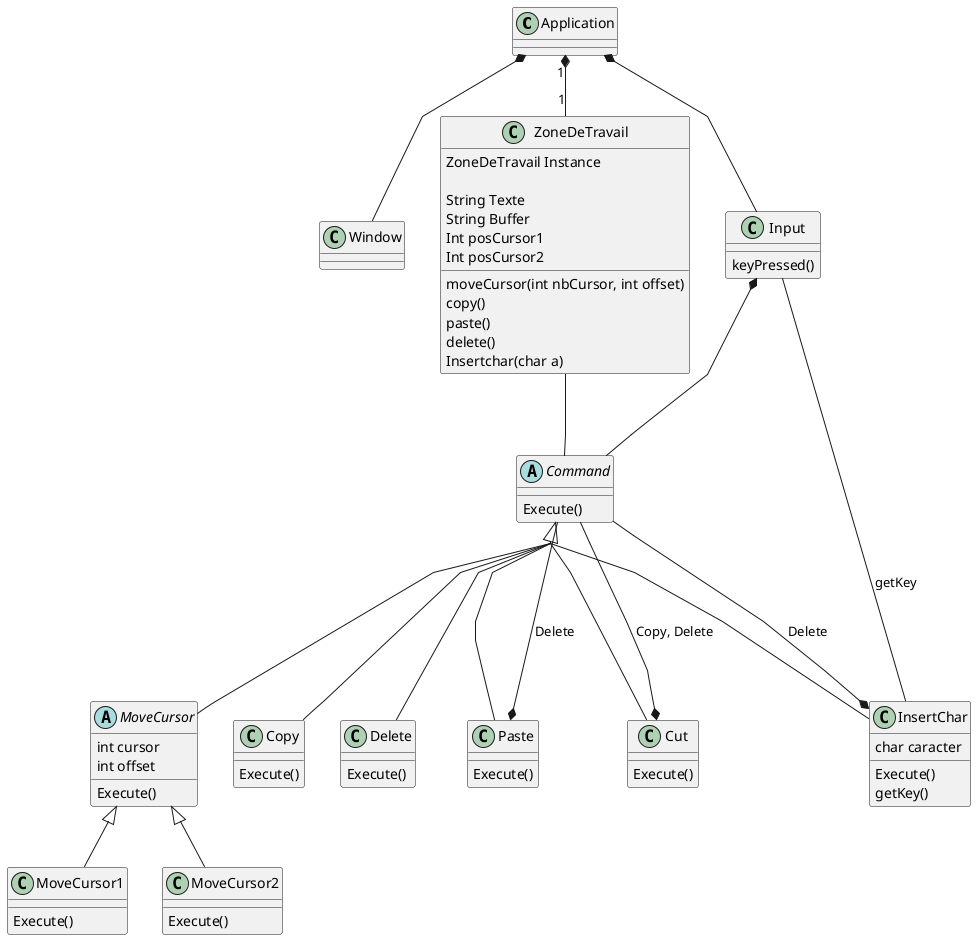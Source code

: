 @startuml classDiagram
skinparam groupInheritance 4
skinparam Linetype polyline


class Application {
 
}

class Window {

}

class ZoneDeTravail {
    ZoneDeTravail Instance

    String Texte
    String Buffer
    Int posCursor1
    Int posCursor2

    moveCursor(int nbCursor, int offset)
    copy()
    paste()
    delete()
    Insertchar(char a)
}

class Input {
    keyPressed()
}

abstract Command {
    Execute()
}

abstract MoveCursor {
    int cursor
    int offset
    Execute()
}

class MoveCursor1 {
    Execute()
}
class MoveCursor2 {
    Execute()
}

class Copy {
    Execute()
}

class Delete{
    Execute()
}

class Paste {
    Execute()
}

class Cut {
    Execute()
}

class InsertChar {
    char caracter
    Execute()
    getKey()
}

Application "1" *-- "1" ZoneDeTravail
Application *-- Input
Application *-- Window
Input *-- Command
ZoneDeTravail -- Command

Command <|--- MoveCursor
Command <|--- Delete
Command <|--- Copy

Command <|--- Paste
Command <|--- Cut
Command <|--- InsertChar

MoveCursor <|-- MoveCursor1
MoveCursor <|-- MoveCursor2

Command --* Cut : Copy, Delete
Command --* InsertChar : Delete
Command --* Paste : Delete
Input -- InsertChar : getKey

@enduml